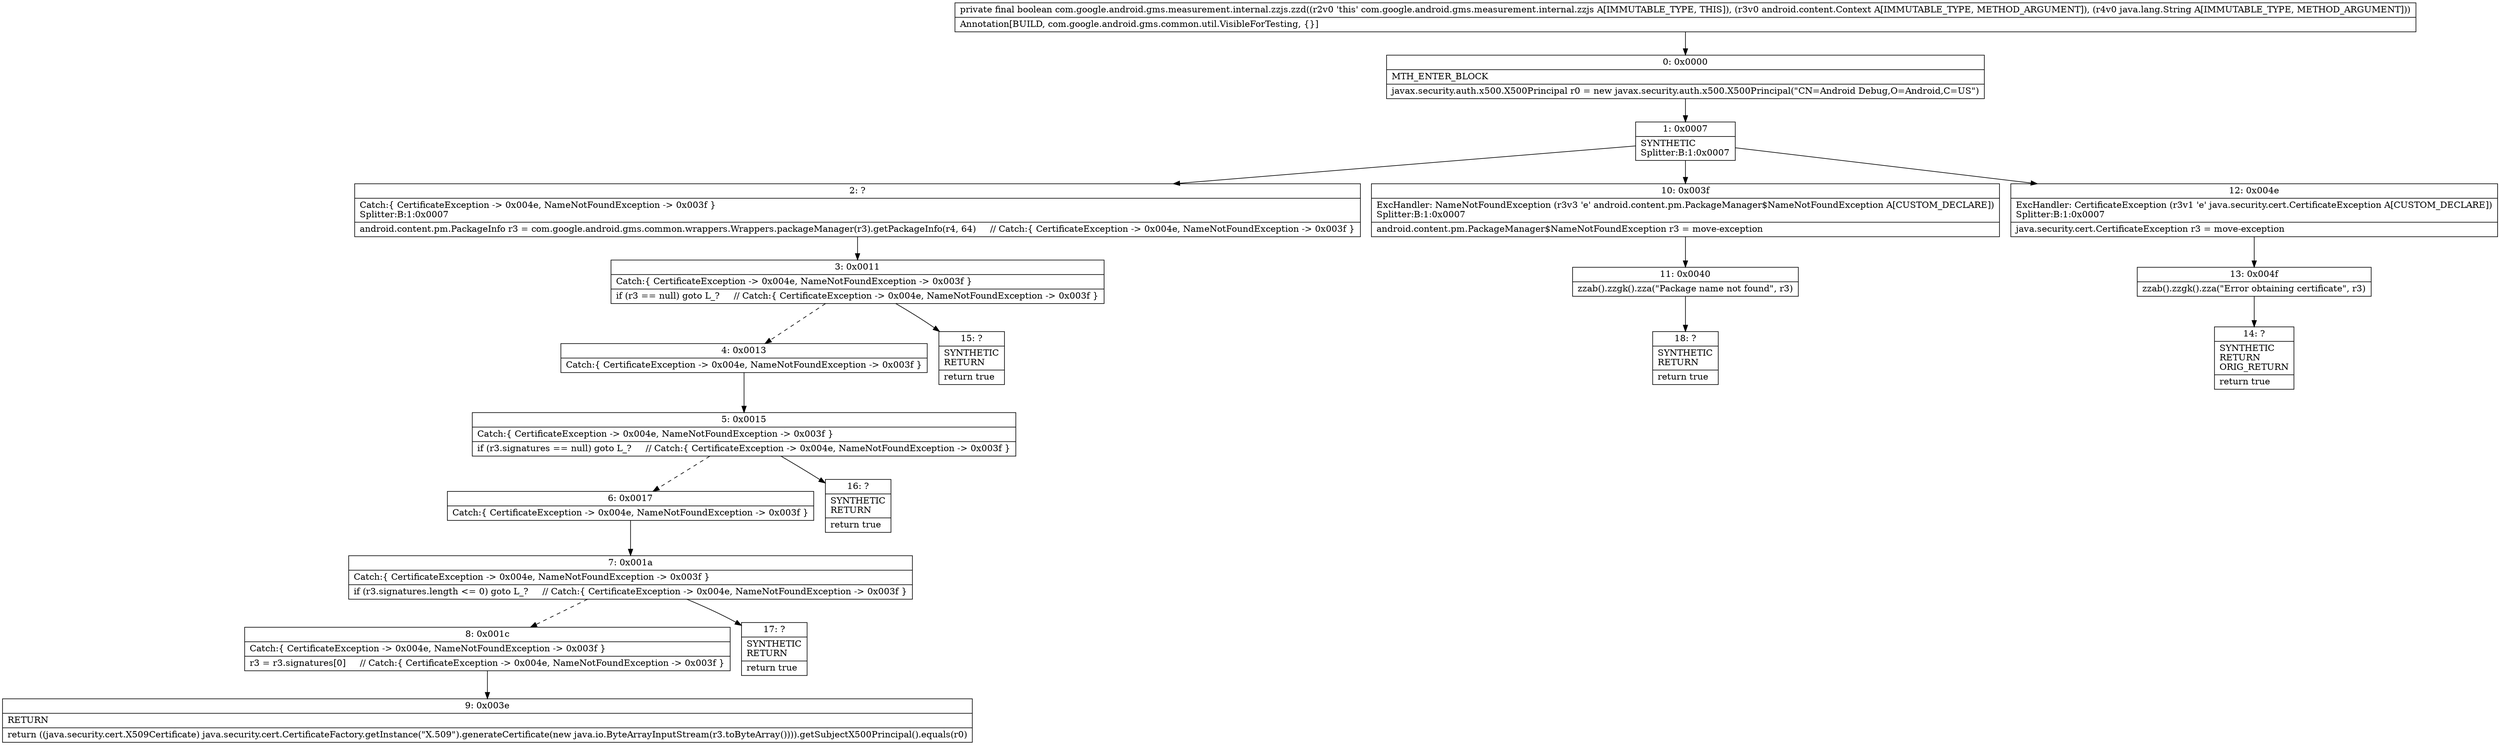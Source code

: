 digraph "CFG forcom.google.android.gms.measurement.internal.zzjs.zzd(Landroid\/content\/Context;Ljava\/lang\/String;)Z" {
Node_0 [shape=record,label="{0\:\ 0x0000|MTH_ENTER_BLOCK\l|javax.security.auth.x500.X500Principal r0 = new javax.security.auth.x500.X500Principal(\"CN=Android Debug,O=Android,C=US\")\l}"];
Node_1 [shape=record,label="{1\:\ 0x0007|SYNTHETIC\lSplitter:B:1:0x0007\l}"];
Node_2 [shape=record,label="{2\:\ ?|Catch:\{ CertificateException \-\> 0x004e, NameNotFoundException \-\> 0x003f \}\lSplitter:B:1:0x0007\l|android.content.pm.PackageInfo r3 = com.google.android.gms.common.wrappers.Wrappers.packageManager(r3).getPackageInfo(r4, 64)     \/\/ Catch:\{ CertificateException \-\> 0x004e, NameNotFoundException \-\> 0x003f \}\l}"];
Node_3 [shape=record,label="{3\:\ 0x0011|Catch:\{ CertificateException \-\> 0x004e, NameNotFoundException \-\> 0x003f \}\l|if (r3 == null) goto L_?     \/\/ Catch:\{ CertificateException \-\> 0x004e, NameNotFoundException \-\> 0x003f \}\l}"];
Node_4 [shape=record,label="{4\:\ 0x0013|Catch:\{ CertificateException \-\> 0x004e, NameNotFoundException \-\> 0x003f \}\l}"];
Node_5 [shape=record,label="{5\:\ 0x0015|Catch:\{ CertificateException \-\> 0x004e, NameNotFoundException \-\> 0x003f \}\l|if (r3.signatures == null) goto L_?     \/\/ Catch:\{ CertificateException \-\> 0x004e, NameNotFoundException \-\> 0x003f \}\l}"];
Node_6 [shape=record,label="{6\:\ 0x0017|Catch:\{ CertificateException \-\> 0x004e, NameNotFoundException \-\> 0x003f \}\l}"];
Node_7 [shape=record,label="{7\:\ 0x001a|Catch:\{ CertificateException \-\> 0x004e, NameNotFoundException \-\> 0x003f \}\l|if (r3.signatures.length \<= 0) goto L_?     \/\/ Catch:\{ CertificateException \-\> 0x004e, NameNotFoundException \-\> 0x003f \}\l}"];
Node_8 [shape=record,label="{8\:\ 0x001c|Catch:\{ CertificateException \-\> 0x004e, NameNotFoundException \-\> 0x003f \}\l|r3 = r3.signatures[0]     \/\/ Catch:\{ CertificateException \-\> 0x004e, NameNotFoundException \-\> 0x003f \}\l}"];
Node_9 [shape=record,label="{9\:\ 0x003e|RETURN\l|return ((java.security.cert.X509Certificate) java.security.cert.CertificateFactory.getInstance(\"X.509\").generateCertificate(new java.io.ByteArrayInputStream(r3.toByteArray()))).getSubjectX500Principal().equals(r0)\l}"];
Node_10 [shape=record,label="{10\:\ 0x003f|ExcHandler: NameNotFoundException (r3v3 'e' android.content.pm.PackageManager$NameNotFoundException A[CUSTOM_DECLARE])\lSplitter:B:1:0x0007\l|android.content.pm.PackageManager$NameNotFoundException r3 = move\-exception\l}"];
Node_11 [shape=record,label="{11\:\ 0x0040|zzab().zzgk().zza(\"Package name not found\", r3)\l}"];
Node_12 [shape=record,label="{12\:\ 0x004e|ExcHandler: CertificateException (r3v1 'e' java.security.cert.CertificateException A[CUSTOM_DECLARE])\lSplitter:B:1:0x0007\l|java.security.cert.CertificateException r3 = move\-exception\l}"];
Node_13 [shape=record,label="{13\:\ 0x004f|zzab().zzgk().zza(\"Error obtaining certificate\", r3)\l}"];
Node_14 [shape=record,label="{14\:\ ?|SYNTHETIC\lRETURN\lORIG_RETURN\l|return true\l}"];
Node_15 [shape=record,label="{15\:\ ?|SYNTHETIC\lRETURN\l|return true\l}"];
Node_16 [shape=record,label="{16\:\ ?|SYNTHETIC\lRETURN\l|return true\l}"];
Node_17 [shape=record,label="{17\:\ ?|SYNTHETIC\lRETURN\l|return true\l}"];
Node_18 [shape=record,label="{18\:\ ?|SYNTHETIC\lRETURN\l|return true\l}"];
MethodNode[shape=record,label="{private final boolean com.google.android.gms.measurement.internal.zzjs.zzd((r2v0 'this' com.google.android.gms.measurement.internal.zzjs A[IMMUTABLE_TYPE, THIS]), (r3v0 android.content.Context A[IMMUTABLE_TYPE, METHOD_ARGUMENT]), (r4v0 java.lang.String A[IMMUTABLE_TYPE, METHOD_ARGUMENT]))  | Annotation[BUILD, com.google.android.gms.common.util.VisibleForTesting, \{\}]\l}"];
MethodNode -> Node_0;
Node_0 -> Node_1;
Node_1 -> Node_2;
Node_1 -> Node_12;
Node_1 -> Node_10;
Node_2 -> Node_3;
Node_3 -> Node_4[style=dashed];
Node_3 -> Node_15;
Node_4 -> Node_5;
Node_5 -> Node_6[style=dashed];
Node_5 -> Node_16;
Node_6 -> Node_7;
Node_7 -> Node_8[style=dashed];
Node_7 -> Node_17;
Node_8 -> Node_9;
Node_10 -> Node_11;
Node_11 -> Node_18;
Node_12 -> Node_13;
Node_13 -> Node_14;
}

